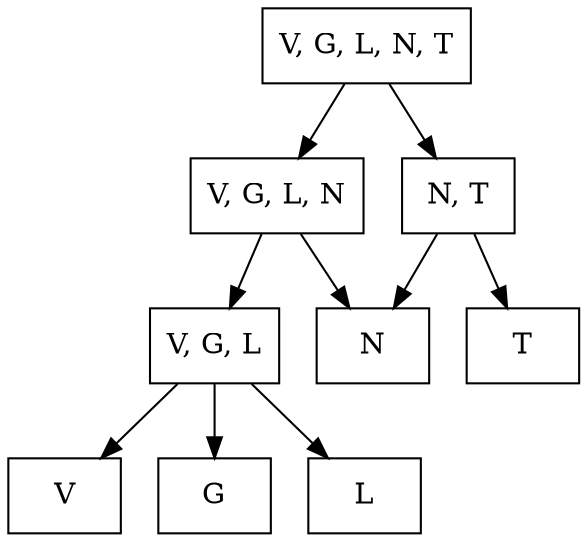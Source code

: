 // None
digraph {
	graph [ dpi = 300 ];
	0 [label="V, G, L, N",shape=box]
	1 [label="N, T",shape=box]
	2 [label="V, G, L",shape=box]
	3 [label="N",shape=box]
	4 [label="T",shape=box]
	5 [label="V",shape=box]
	6 [label="G",shape=box]
	7 [label="L",shape=box]
	8 [label="V, G, L, N, T",shape=box]
	0 -> 2 []
	0 -> 3 []
	1 -> 3 []
	1 -> 4 []
	2 -> 5 []
	2 -> 6 []
	2 -> 7 []
	8 -> 0 []
	8 -> 1 []
}
